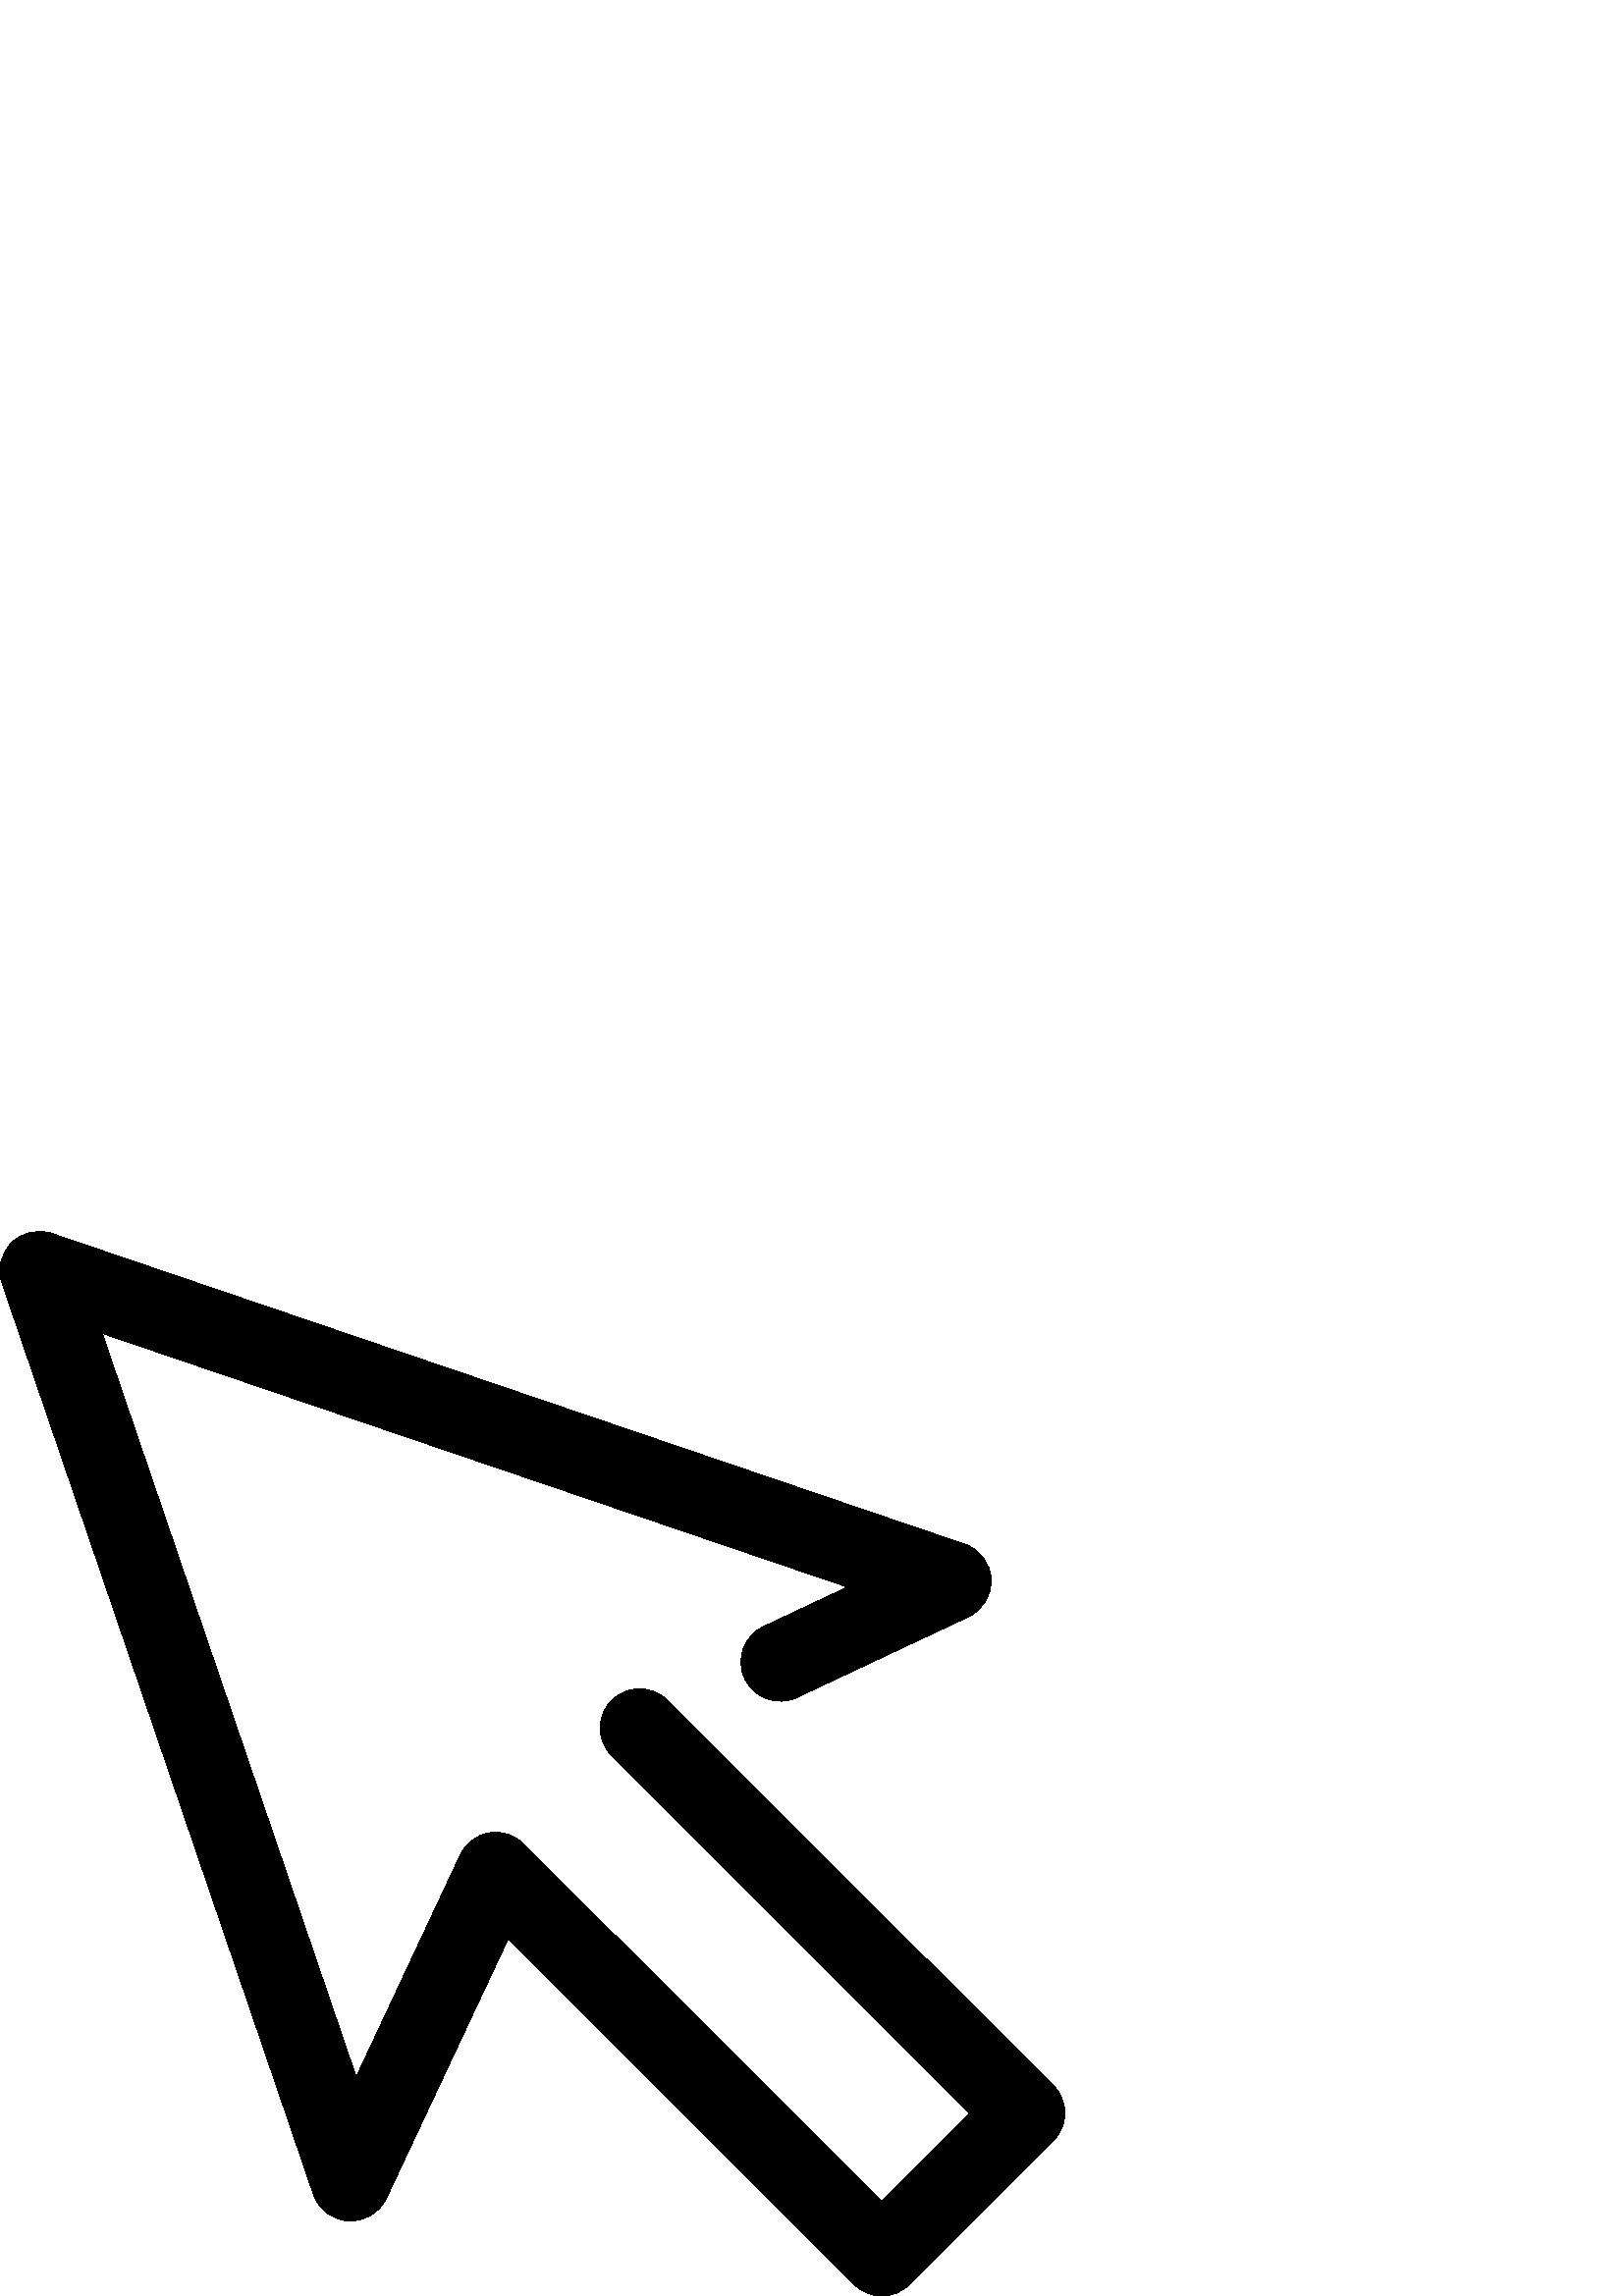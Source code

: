 %!PS-Adobe-3.0 EPSF-3.0
%%Pages: 1
%%DocumentData: Clean7Bit
%%LanguageLevel: 2
%%BoundingBox: 0 -1 391 391
%%EndComments
%%BeginProlog
save
50 dict begin
/q { gsave } bind def
/Q { grestore } bind def
/cm { 6 array astore concat } bind def
/w { setlinewidth } bind def
/J { setlinecap } bind def
/j { setlinejoin } bind def
/M { setmiterlimit } bind def
/d { setdash } bind def
/m { moveto } bind def
/l { lineto } bind def
/c { curveto } bind def
/h { closepath } bind def
/re { exch dup neg 3 1 roll 5 3 roll moveto 0 rlineto
      0 exch rlineto 0 rlineto closepath } bind def
/S { stroke } bind def
/f { fill } bind def
/f* { eofill } bind def
/n { newpath } bind def
/W { clip } bind def
/W* { eoclip } bind def
/BT { } bind def
/ET { } bind def
/pdfmark where { pop globaldict /?pdfmark /exec load put }
    { globaldict begin /?pdfmark /pop load def /pdfmark
    /cleartomark load def end } ifelse
/BDC { mark 3 1 roll /BDC pdfmark } bind def
/EMC { mark /EMC pdfmark } bind def
/cairo_store_point { /cairo_point_y exch def /cairo_point_x exch def } def
/Tj { show currentpoint cairo_store_point } bind def
/TJ {
  {
    dup
    type /stringtype eq
    { show } { -0.001 mul 0 cairo_font_matrix dtransform rmoveto } ifelse
  } forall
  currentpoint cairo_store_point
} bind def
/cairo_selectfont { cairo_font_matrix aload pop pop pop 0 0 6 array astore
    cairo_font exch selectfont cairo_point_x cairo_point_y moveto } bind def
/Tf { pop /cairo_font exch def /cairo_font_matrix where
      { pop cairo_selectfont } if } bind def
/Td { matrix translate cairo_font_matrix matrix concatmatrix dup
      /cairo_font_matrix exch def dup 4 get exch 5 get cairo_store_point
      /cairo_font where { pop cairo_selectfont } if } bind def
/Tm { 2 copy 8 2 roll 6 array astore /cairo_font_matrix exch def
      cairo_store_point /cairo_font where { pop cairo_selectfont } if } bind def
/g { setgray } bind def
/rg { setrgbcolor } bind def
/d1 { setcachedevice } bind def
%%EndProlog
%%BeginSetup
%%EndSetup
%%Page: 1 1
%%BeginPageSetup
%%PageBoundingBox: 0 -1 391 391
%%EndPageSetup
q 0 -1 391 392 rectclip q
0 g
386.199 77.201 m 244.68 218.479 l 239.078 224.08 229.961 224.08 224.281
 218.479 c 218.68 212.881 218.68 203.76 224.281 198.08 c 355.48 67.119 l
 323.16 34.799 l 191.961 165.838 l 188.68 169.119 183.879 170.639 179.32
 169.838 c 174.68 169.041 170.758 165.998 168.758 161.76 c 130.602 80.319
 l 37.48 353.041 l 310.758 259.998 l 279.961 245.522 l 272.758 242.158 269.641
 233.522 273.078 226.401 c 276.441 219.201 285.078 216.08 292.199 219.522
 c 355.16 249.119 l 360.441 251.6 363.719 257.119 363.398 262.959 c 363.078
 268.799 359.238 273.92 353.641 275.76 c 19 389.682 l 13.801 391.44 8.039
 390.08 4.199 386.24 c 0.359 382.319 -1 376.639 0.758 371.44 c 114.918 37.279
 l 116.84 31.76 121.879 27.838 127.801 27.522 c 133.641 27.201 139.16 30.479
 141.641 35.76 c 186.281 130.881 l 313.16 4.24 l 315.961 1.44 319.641 -0.002
 323.32 -0.002 c 327 -0.002 330.68 1.44 333.48 4.24 c 386.199 56.881 l 388.918
 59.6 390.441 63.279 390.441 67.041 c 390.441 70.881 388.918 74.561 386.199
 77.201 c h
386.199 77.201 m f
Q Q
showpage
%%Trailer
end restore
%%EOF

